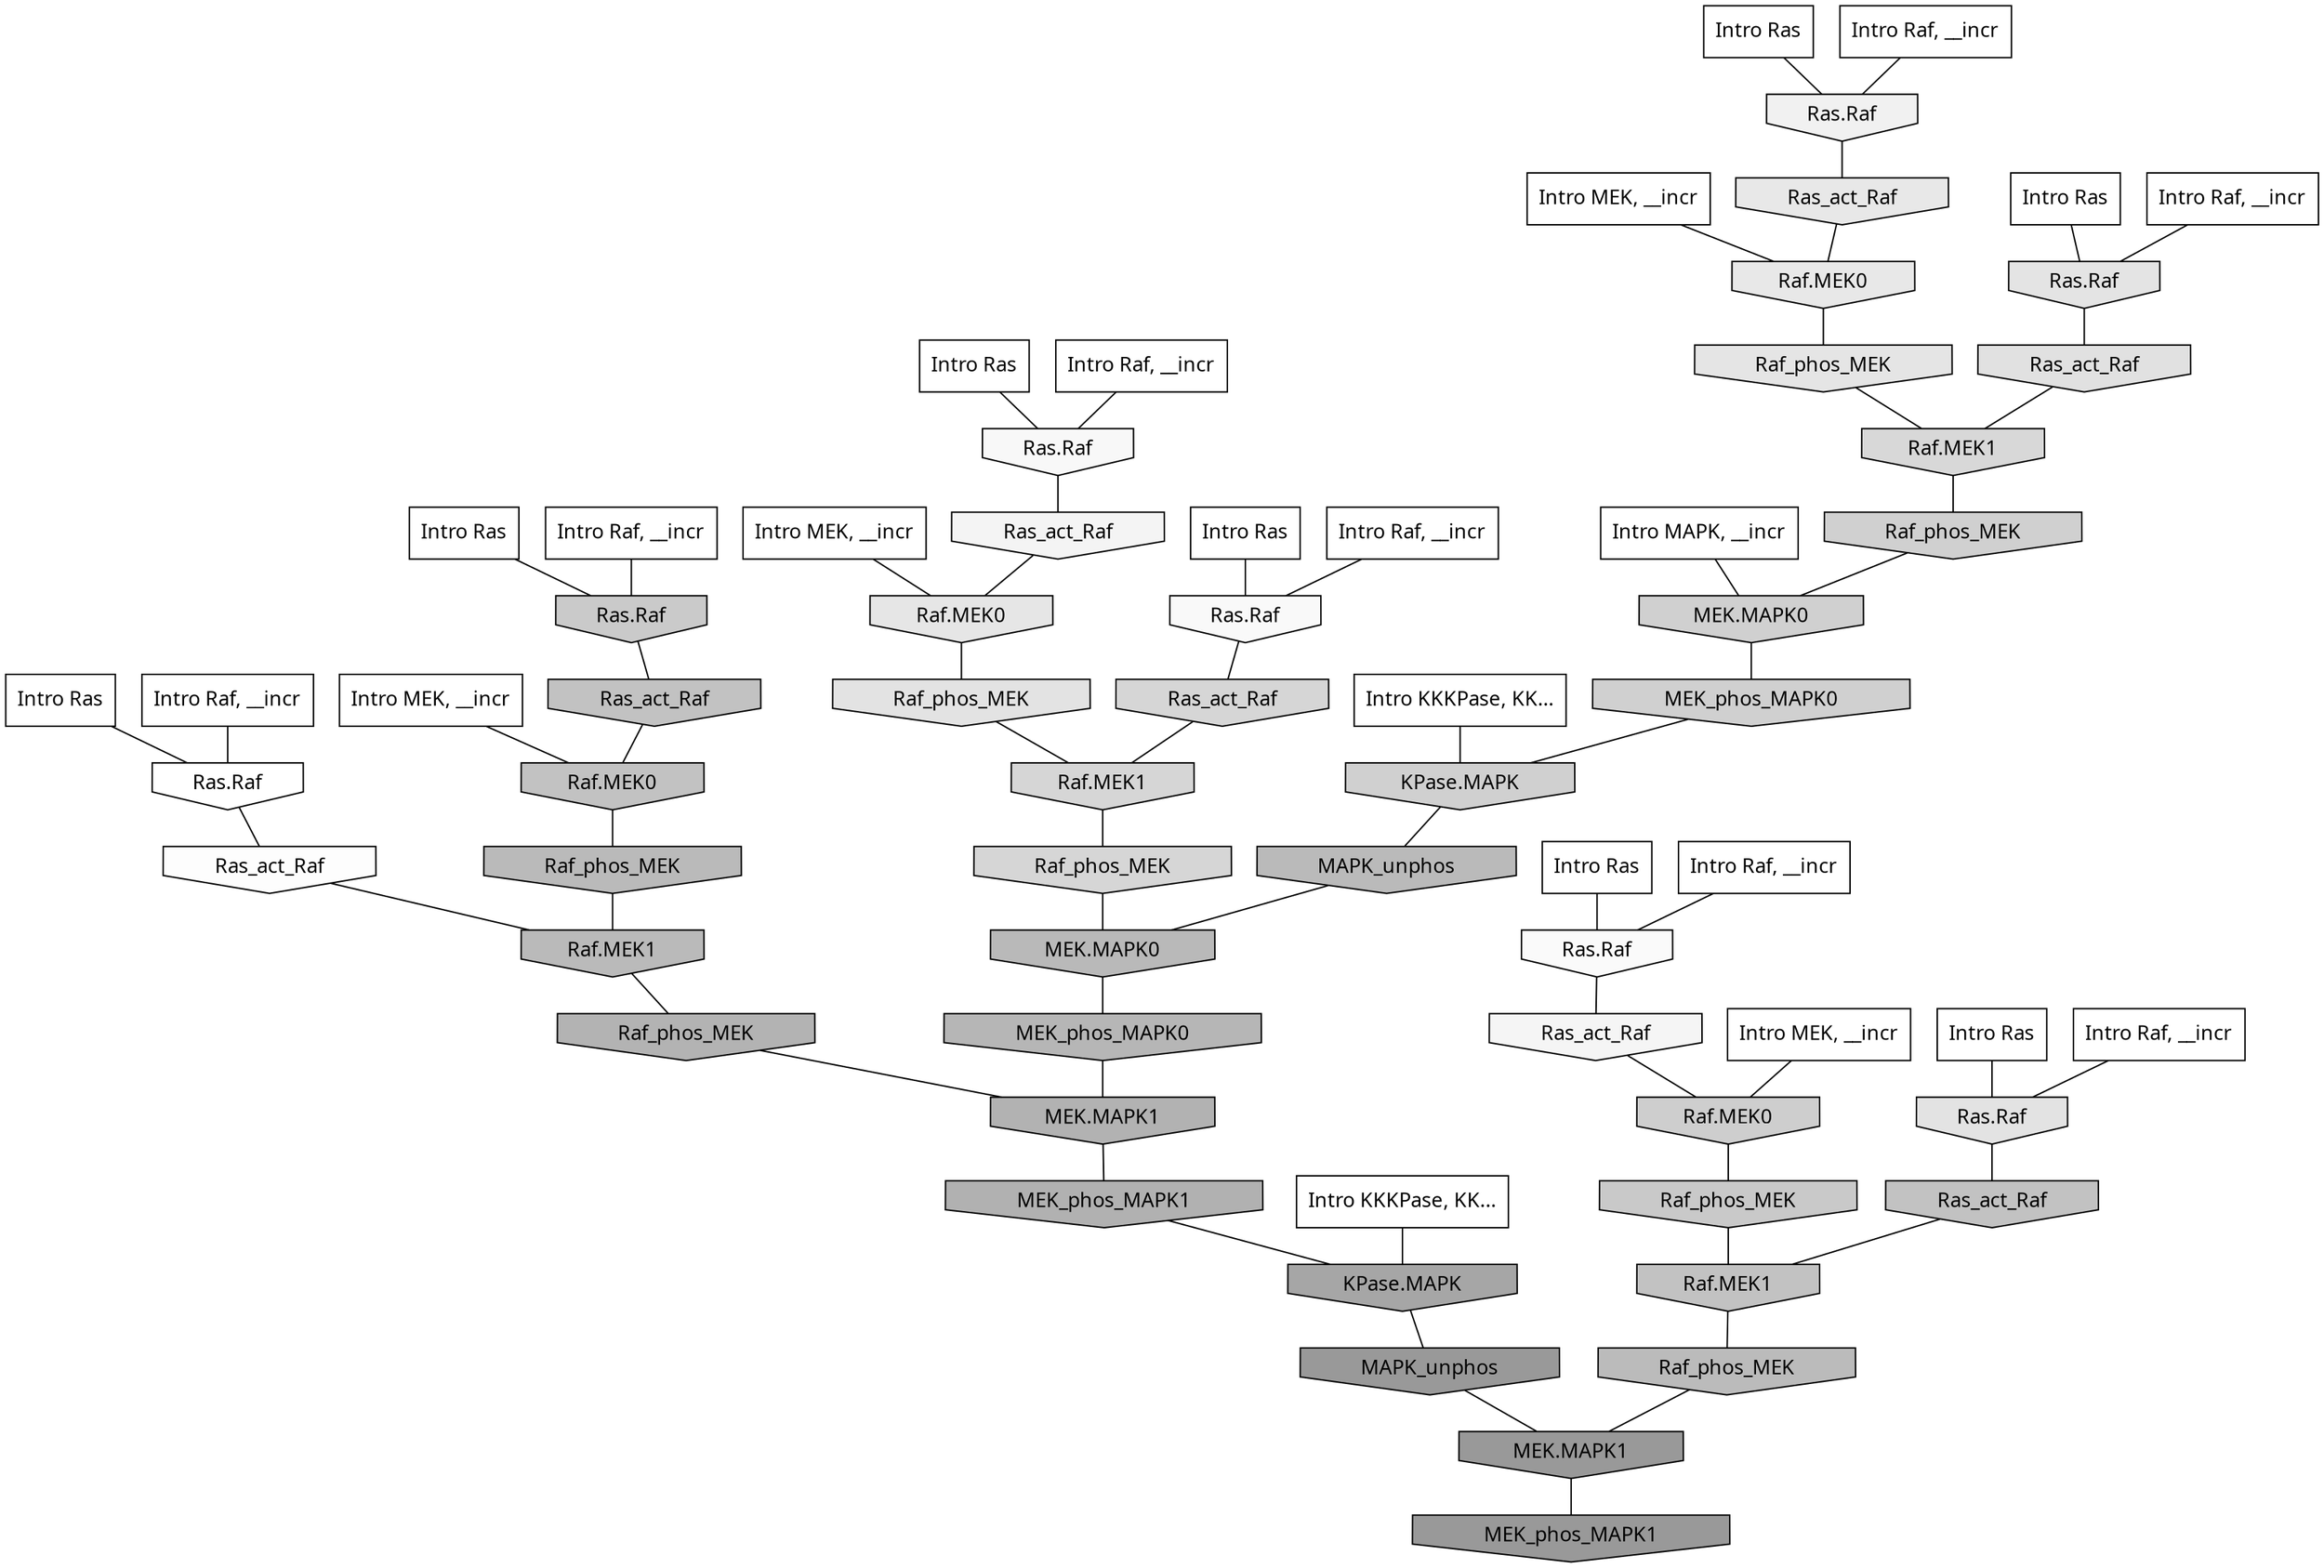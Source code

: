 digraph G{
  rankdir="TB";
  ranksep=0.30;
  node [fontname="CMU Serif"];
  edge [fontname="CMU Serif"];
  
  1 [label="Intro Ras", shape=rectangle, style=filled, fillcolor="0.000 0.000 1.000"]
  
  2 [label="Intro Ras", shape=rectangle, style=filled, fillcolor="0.000 0.000 1.000"]
  
  13 [label="Intro Ras", shape=rectangle, style=filled, fillcolor="0.000 0.000 1.000"]
  
  16 [label="Intro Ras", shape=rectangle, style=filled, fillcolor="0.000 0.000 1.000"]
  
  53 [label="Intro Ras", shape=rectangle, style=filled, fillcolor="0.000 0.000 1.000"]
  
  65 [label="Intro Ras", shape=rectangle, style=filled, fillcolor="0.000 0.000 1.000"]
  
  98 [label="Intro Ras", shape=rectangle, style=filled, fillcolor="0.000 0.000 1.000"]
  
  99 [label="Intro Ras", shape=rectangle, style=filled, fillcolor="0.000 0.000 1.000"]
  
  171 [label="Intro Raf, __incr", shape=rectangle, style=filled, fillcolor="0.000 0.000 1.000"]
  
  338 [label="Intro Raf, __incr", shape=rectangle, style=filled, fillcolor="0.000 0.000 1.000"]
  
  374 [label="Intro Raf, __incr", shape=rectangle, style=filled, fillcolor="0.000 0.000 1.000"]
  
  392 [label="Intro Raf, __incr", shape=rectangle, style=filled, fillcolor="0.000 0.000 1.000"]
  
  411 [label="Intro Raf, __incr", shape=rectangle, style=filled, fillcolor="0.000 0.000 1.000"]
  
  579 [label="Intro Raf, __incr", shape=rectangle, style=filled, fillcolor="0.000 0.000 1.000"]
  
  644 [label="Intro Raf, __incr", shape=rectangle, style=filled, fillcolor="0.000 0.000 1.000"]
  
  652 [label="Intro Raf, __incr", shape=rectangle, style=filled, fillcolor="0.000 0.000 1.000"]
  
  1103 [label="Intro MEK, __incr", shape=rectangle, style=filled, fillcolor="0.000 0.000 1.000"]
  
  1589 [label="Intro MEK, __incr", shape=rectangle, style=filled, fillcolor="0.000 0.000 1.000"]
  
  2017 [label="Intro MEK, __incr", shape=rectangle, style=filled, fillcolor="0.000 0.000 1.000"]
  
  2020 [label="Intro MEK, __incr", shape=rectangle, style=filled, fillcolor="0.000 0.000 1.000"]
  
  3045 [label="Intro MAPK, __incr", shape=rectangle, style=filled, fillcolor="0.000 0.000 1.000"]
  
  3139 [label="Intro KKKPase, KK...", shape=rectangle, style=filled, fillcolor="0.000 0.000 1.000"]
  
  3142 [label="Intro KKKPase, KK...", shape=rectangle, style=filled, fillcolor="0.000 0.000 1.000"]
  
  3240 [label="Ras.Raf", shape=invhouse, style=filled, fillcolor="0.000 0.000 1.000"]
  
  3367 [label="Ras_act_Raf", shape=invhouse, style=filled, fillcolor="0.000 0.000 0.992"]
  
  3470 [label="Ras.Raf", shape=invhouse, style=filled, fillcolor="0.000 0.000 0.980"]
  
  3530 [label="Ras.Raf", shape=invhouse, style=filled, fillcolor="0.000 0.000 0.973"]
  
  3562 [label="Ras.Raf", shape=invhouse, style=filled, fillcolor="0.000 0.000 0.969"]
  
  3685 [label="Ras_act_Raf", shape=invhouse, style=filled, fillcolor="0.000 0.000 0.958"]
  
  3738 [label="Ras_act_Raf", shape=invhouse, style=filled, fillcolor="0.000 0.000 0.955"]
  
  3921 [label="Ras.Raf", shape=invhouse, style=filled, fillcolor="0.000 0.000 0.944"]
  
  4558 [label="Ras_act_Raf", shape=invhouse, style=filled, fillcolor="0.000 0.000 0.910"]
  
  4562 [label="Raf.MEK0", shape=invhouse, style=filled, fillcolor="0.000 0.000 0.910"]
  
  4722 [label="Raf.MEK0", shape=invhouse, style=filled, fillcolor="0.000 0.000 0.902"]
  
  4864 [label="Raf_phos_MEK", shape=invhouse, style=filled, fillcolor="0.000 0.000 0.896"]
  
  4883 [label="Ras.Raf", shape=invhouse, style=filled, fillcolor="0.000 0.000 0.894"]
  
  4968 [label="Ras.Raf", shape=invhouse, style=filled, fillcolor="0.000 0.000 0.890"]
  
  5026 [label="Raf_phos_MEK", shape=invhouse, style=filled, fillcolor="0.000 0.000 0.887"]
  
  5152 [label="Ras_act_Raf", shape=invhouse, style=filled, fillcolor="0.000 0.000 0.881"]
  
  5938 [label="Raf.MEK1", shape=invhouse, style=filled, fillcolor="0.000 0.000 0.847"]
  
  6119 [label="Ras_act_Raf", shape=invhouse, style=filled, fillcolor="0.000 0.000 0.839"]
  
  6121 [label="Raf.MEK1", shape=invhouse, style=filled, fillcolor="0.000 0.000 0.839"]
  
  6160 [label="Raf_phos_MEK", shape=invhouse, style=filled, fillcolor="0.000 0.000 0.837"]
  
  6823 [label="Raf_phos_MEK", shape=invhouse, style=filled, fillcolor="0.000 0.000 0.816"]
  
  6903 [label="MEK.MAPK0", shape=invhouse, style=filled, fillcolor="0.000 0.000 0.814"]
  
  6907 [label="MEK_phos_MAPK0", shape=invhouse, style=filled, fillcolor="0.000 0.000 0.814"]
  
  6918 [label="KPase.MAPK", shape=invhouse, style=filled, fillcolor="0.000 0.000 0.813"]
  
  7123 [label="Raf.MEK0", shape=invhouse, style=filled, fillcolor="0.000 0.000 0.808"]
  
  7846 [label="Ras.Raf", shape=invhouse, style=filled, fillcolor="0.000 0.000 0.790"]
  
  7962 [label="Raf_phos_MEK", shape=invhouse, style=filled, fillcolor="0.000 0.000 0.787"]
  
  9034 [label="Ras_act_Raf", shape=invhouse, style=filled, fillcolor="0.000 0.000 0.761"]
  
  9039 [label="Raf.MEK1", shape=invhouse, style=filled, fillcolor="0.000 0.000 0.760"]
  
  9052 [label="Ras_act_Raf", shape=invhouse, style=filled, fillcolor="0.000 0.000 0.760"]
  
  9055 [label="Raf.MEK0", shape=invhouse, style=filled, fillcolor="0.000 0.000 0.760"]
  
  10746 [label="Raf_phos_MEK", shape=invhouse, style=filled, fillcolor="0.000 0.000 0.731"]
  
  10885 [label="MAPK_unphos", shape=invhouse, style=filled, fillcolor="0.000 0.000 0.729"]
  
  10892 [label="Raf_phos_MEK", shape=invhouse, style=filled, fillcolor="0.000 0.000 0.729"]
  
  10997 [label="Raf.MEK1", shape=invhouse, style=filled, fillcolor="0.000 0.000 0.727"]
  
  11293 [label="MEK.MAPK0", shape=invhouse, style=filled, fillcolor="0.000 0.000 0.723"]
  
  12156 [label="MEK_phos_MAPK0", shape=invhouse, style=filled, fillcolor="0.000 0.000 0.711"]
  
  12837 [label="Raf_phos_MEK", shape=invhouse, style=filled, fillcolor="0.000 0.000 0.702"]
  
  13118 [label="MEK.MAPK1", shape=invhouse, style=filled, fillcolor="0.000 0.000 0.698"]
  
  13595 [label="MEK_phos_MAPK1", shape=invhouse, style=filled, fillcolor="0.000 0.000 0.692"]
  
  16704 [label="KPase.MAPK", shape=invhouse, style=filled, fillcolor="0.000 0.000 0.649"]
  
  18409 [label="MAPK_unphos", shape=invhouse, style=filled, fillcolor="0.000 0.000 0.601"]
  
  18410 [label="MEK.MAPK1", shape=invhouse, style=filled, fillcolor="0.000 0.000 0.601"]
  
  18447 [label="MEK_phos_MAPK1", shape=invhouse, style=filled, fillcolor="0.000 0.000 0.600"]
  
  
  18410 -> 18447 [dir=none, color="0.000 0.000 0.000"] 
  18409 -> 18410 [dir=none, color="0.000 0.000 0.000"] 
  16704 -> 18409 [dir=none, color="0.000 0.000 0.000"] 
  13595 -> 16704 [dir=none, color="0.000 0.000 0.000"] 
  13118 -> 13595 [dir=none, color="0.000 0.000 0.000"] 
  12837 -> 13118 [dir=none, color="0.000 0.000 0.000"] 
  12156 -> 13118 [dir=none, color="0.000 0.000 0.000"] 
  11293 -> 12156 [dir=none, color="0.000 0.000 0.000"] 
  10997 -> 12837 [dir=none, color="0.000 0.000 0.000"] 
  10892 -> 10997 [dir=none, color="0.000 0.000 0.000"] 
  10885 -> 11293 [dir=none, color="0.000 0.000 0.000"] 
  10746 -> 18410 [dir=none, color="0.000 0.000 0.000"] 
  9055 -> 10892 [dir=none, color="0.000 0.000 0.000"] 
  9052 -> 9055 [dir=none, color="0.000 0.000 0.000"] 
  9039 -> 10746 [dir=none, color="0.000 0.000 0.000"] 
  9034 -> 9039 [dir=none, color="0.000 0.000 0.000"] 
  7962 -> 9039 [dir=none, color="0.000 0.000 0.000"] 
  7846 -> 9052 [dir=none, color="0.000 0.000 0.000"] 
  7123 -> 7962 [dir=none, color="0.000 0.000 0.000"] 
  6918 -> 10885 [dir=none, color="0.000 0.000 0.000"] 
  6907 -> 6918 [dir=none, color="0.000 0.000 0.000"] 
  6903 -> 6907 [dir=none, color="0.000 0.000 0.000"] 
  6823 -> 6903 [dir=none, color="0.000 0.000 0.000"] 
  6160 -> 11293 [dir=none, color="0.000 0.000 0.000"] 
  6121 -> 6160 [dir=none, color="0.000 0.000 0.000"] 
  6119 -> 6121 [dir=none, color="0.000 0.000 0.000"] 
  5938 -> 6823 [dir=none, color="0.000 0.000 0.000"] 
  5152 -> 5938 [dir=none, color="0.000 0.000 0.000"] 
  5026 -> 6121 [dir=none, color="0.000 0.000 0.000"] 
  4968 -> 9034 [dir=none, color="0.000 0.000 0.000"] 
  4883 -> 5152 [dir=none, color="0.000 0.000 0.000"] 
  4864 -> 5938 [dir=none, color="0.000 0.000 0.000"] 
  4722 -> 5026 [dir=none, color="0.000 0.000 0.000"] 
  4562 -> 4864 [dir=none, color="0.000 0.000 0.000"] 
  4558 -> 4562 [dir=none, color="0.000 0.000 0.000"] 
  3921 -> 4558 [dir=none, color="0.000 0.000 0.000"] 
  3738 -> 4722 [dir=none, color="0.000 0.000 0.000"] 
  3685 -> 7123 [dir=none, color="0.000 0.000 0.000"] 
  3562 -> 3738 [dir=none, color="0.000 0.000 0.000"] 
  3530 -> 6119 [dir=none, color="0.000 0.000 0.000"] 
  3470 -> 3685 [dir=none, color="0.000 0.000 0.000"] 
  3367 -> 10997 [dir=none, color="0.000 0.000 0.000"] 
  3240 -> 3367 [dir=none, color="0.000 0.000 0.000"] 
  3142 -> 16704 [dir=none, color="0.000 0.000 0.000"] 
  3139 -> 6918 [dir=none, color="0.000 0.000 0.000"] 
  3045 -> 6903 [dir=none, color="0.000 0.000 0.000"] 
  2020 -> 4722 [dir=none, color="0.000 0.000 0.000"] 
  2017 -> 7123 [dir=none, color="0.000 0.000 0.000"] 
  1589 -> 9055 [dir=none, color="0.000 0.000 0.000"] 
  1103 -> 4562 [dir=none, color="0.000 0.000 0.000"] 
  652 -> 3921 [dir=none, color="0.000 0.000 0.000"] 
  644 -> 3470 [dir=none, color="0.000 0.000 0.000"] 
  579 -> 3240 [dir=none, color="0.000 0.000 0.000"] 
  411 -> 3562 [dir=none, color="0.000 0.000 0.000"] 
  392 -> 4883 [dir=none, color="0.000 0.000 0.000"] 
  374 -> 7846 [dir=none, color="0.000 0.000 0.000"] 
  338 -> 4968 [dir=none, color="0.000 0.000 0.000"] 
  171 -> 3530 [dir=none, color="0.000 0.000 0.000"] 
  99 -> 3921 [dir=none, color="0.000 0.000 0.000"] 
  98 -> 4883 [dir=none, color="0.000 0.000 0.000"] 
  65 -> 4968 [dir=none, color="0.000 0.000 0.000"] 
  53 -> 7846 [dir=none, color="0.000 0.000 0.000"] 
  16 -> 3530 [dir=none, color="0.000 0.000 0.000"] 
  13 -> 3470 [dir=none, color="0.000 0.000 0.000"] 
  2 -> 3562 [dir=none, color="0.000 0.000 0.000"] 
  1 -> 3240 [dir=none, color="0.000 0.000 0.000"] 
  
  }
